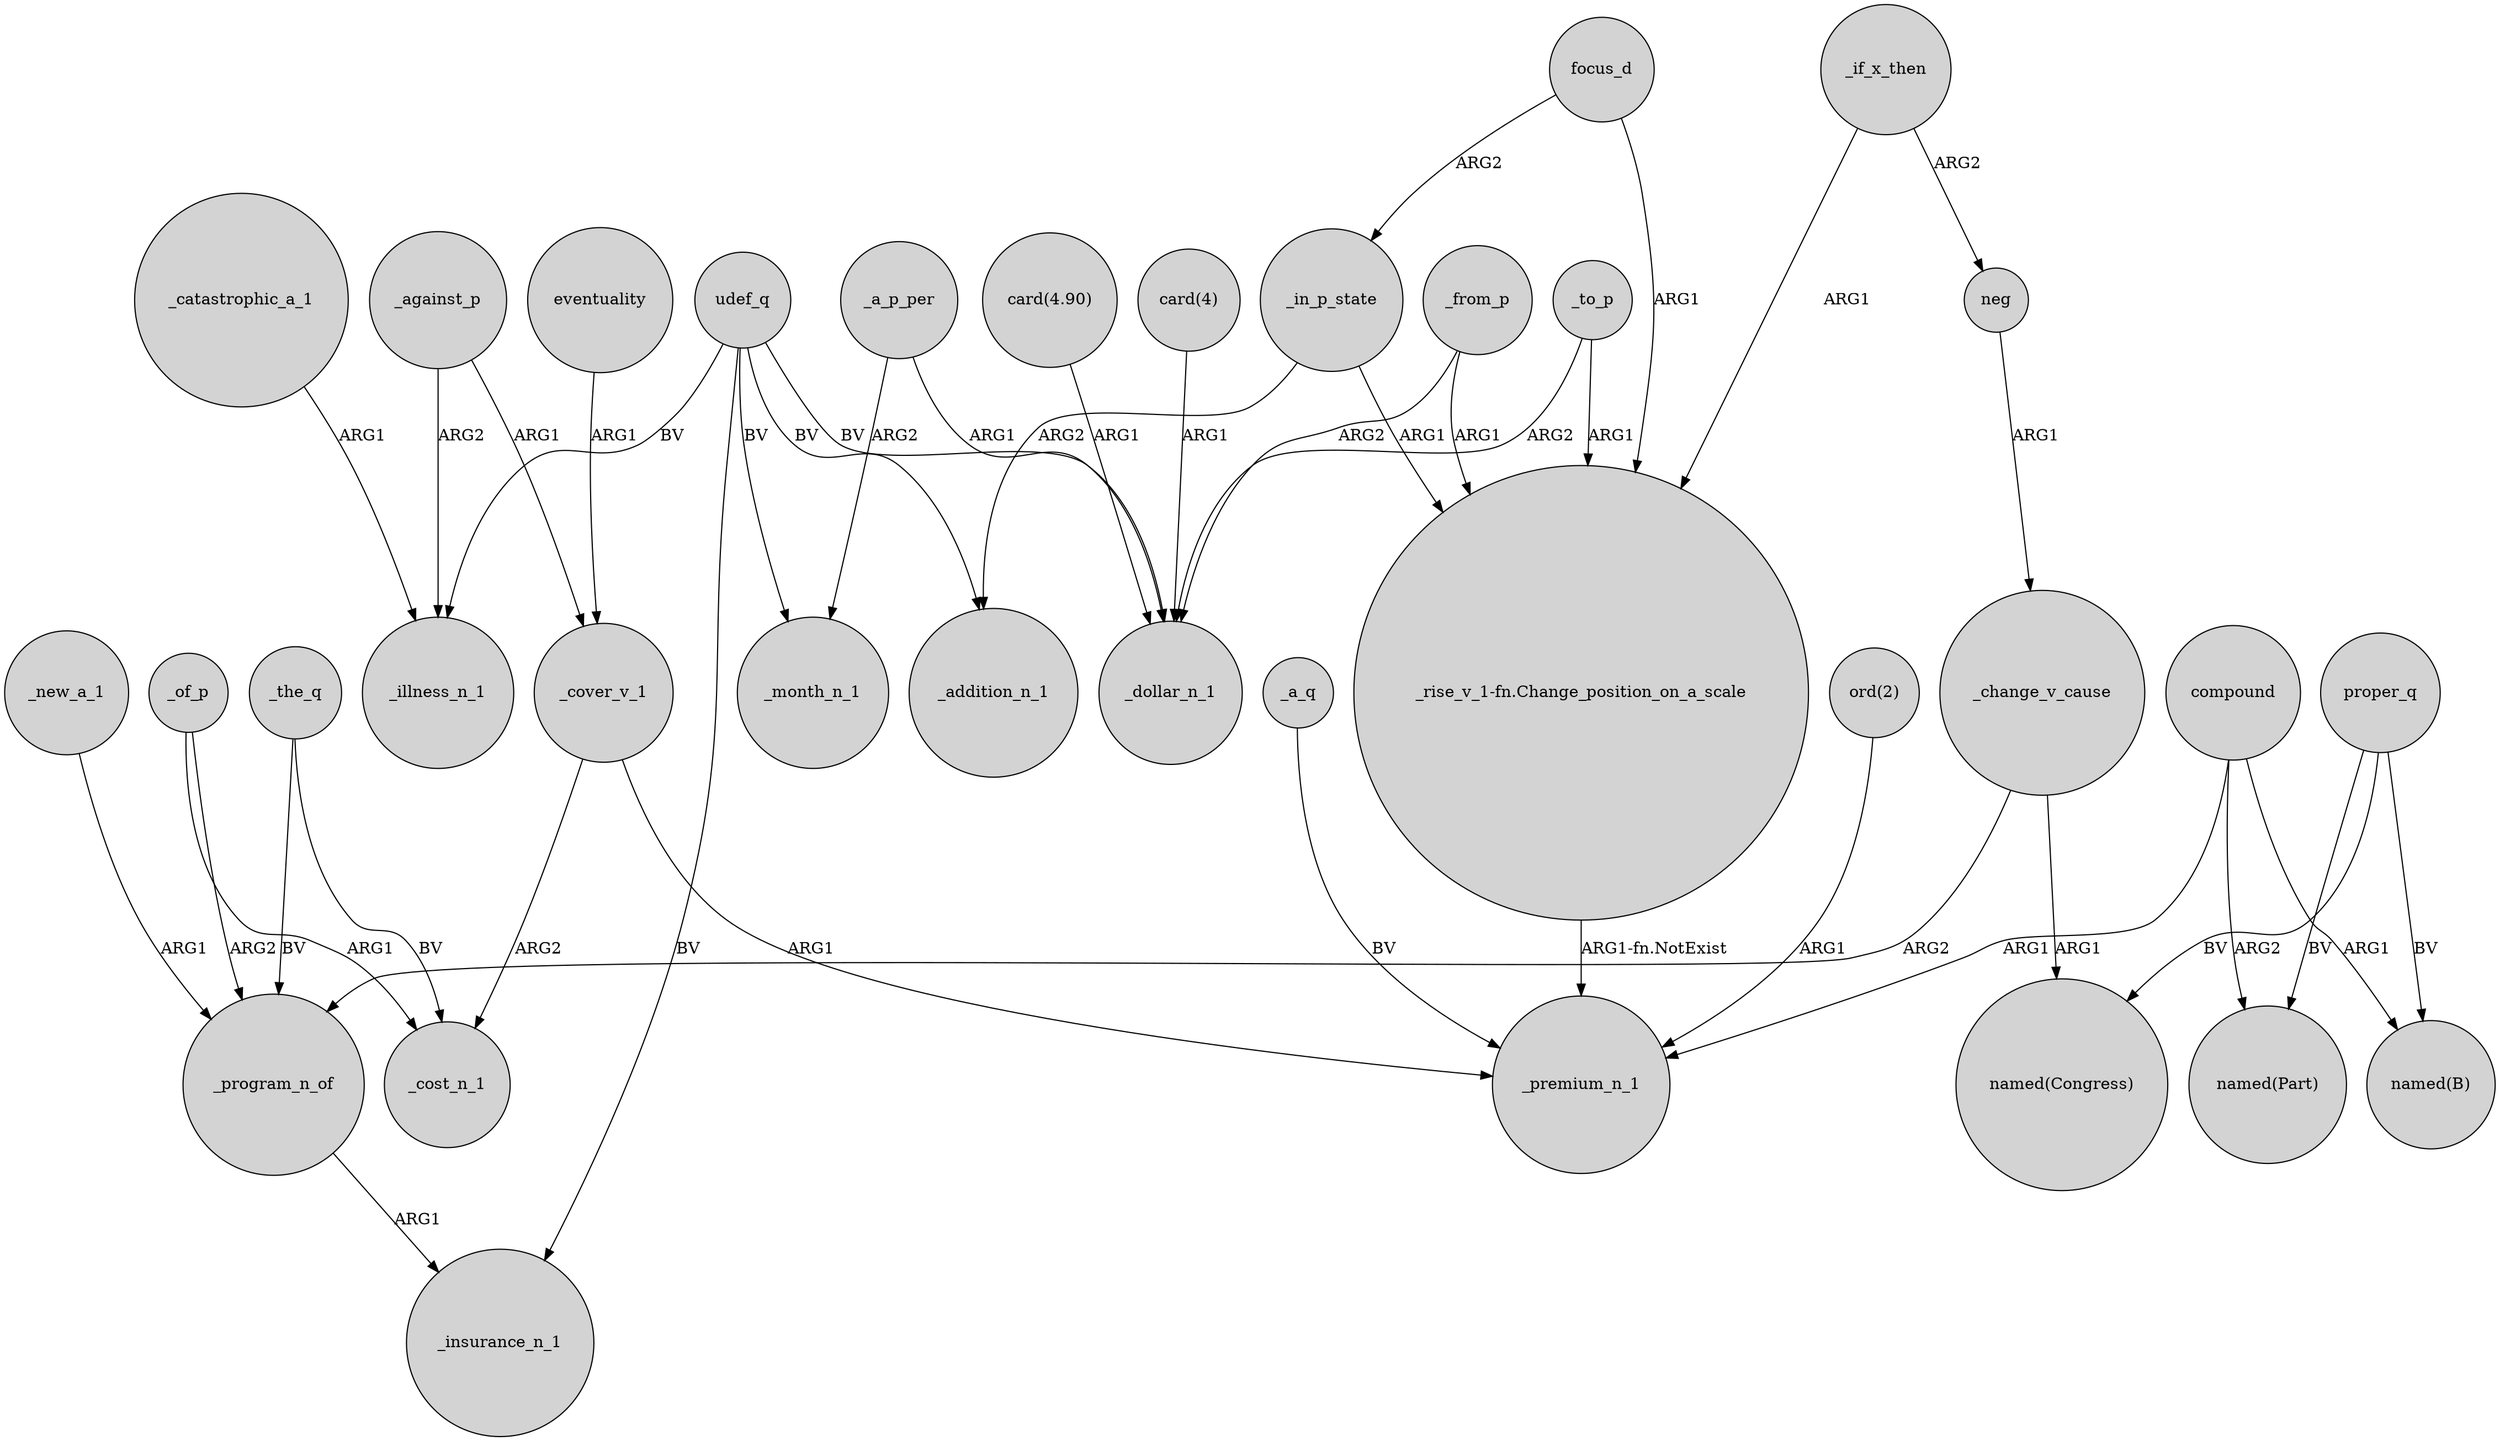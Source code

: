 digraph {
	node [shape=circle style=filled]
	_against_p -> _cover_v_1 [label=ARG1]
	_a_q -> _premium_n_1 [label=BV]
	_to_p -> _dollar_n_1 [label=ARG2]
	_program_n_of -> _insurance_n_1 [label=ARG1]
	"_rise_v_1-fn.Change_position_on_a_scale" -> _premium_n_1 [label="ARG1-fn.NotExist"]
	_a_p_per -> _month_n_1 [label=ARG2]
	_of_p -> _program_n_of [label=ARG2]
	udef_q -> _insurance_n_1 [label=BV]
	_change_v_cause -> _program_n_of [label=ARG2]
	_catastrophic_a_1 -> _illness_n_1 [label=ARG1]
	focus_d -> _in_p_state [label=ARG2]
	neg -> _change_v_cause [label=ARG1]
	proper_q -> "named(B)" [label=BV]
	_if_x_then -> "_rise_v_1-fn.Change_position_on_a_scale" [label=ARG1]
	udef_q -> _month_n_1 [label=BV]
	_cover_v_1 -> _premium_n_1 [label=ARG1]
	eventuality -> _cover_v_1 [label=ARG1]
	"ord(2)" -> _premium_n_1 [label=ARG1]
	proper_q -> "named(Congress)" [label=BV]
	_the_q -> _cost_n_1 [label=BV]
	_if_x_then -> neg [label=ARG2]
	_of_p -> _cost_n_1 [label=ARG1]
	_a_p_per -> _dollar_n_1 [label=ARG1]
	udef_q -> _illness_n_1 [label=BV]
	_against_p -> _illness_n_1 [label=ARG2]
	_the_q -> _program_n_of [label=BV]
	focus_d -> "_rise_v_1-fn.Change_position_on_a_scale" [label=ARG1]
	compound -> _premium_n_1 [label=ARG1]
	_change_v_cause -> "named(Congress)" [label=ARG1]
	_in_p_state -> _addition_n_1 [label=ARG2]
	compound -> "named(Part)" [label=ARG2]
	compound -> "named(B)" [label=ARG1]
	_from_p -> "_rise_v_1-fn.Change_position_on_a_scale" [label=ARG1]
	proper_q -> "named(Part)" [label=BV]
	_in_p_state -> "_rise_v_1-fn.Change_position_on_a_scale" [label=ARG1]
	_new_a_1 -> _program_n_of [label=ARG1]
	"card(4)" -> _dollar_n_1 [label=ARG1]
	_from_p -> _dollar_n_1 [label=ARG2]
	_to_p -> "_rise_v_1-fn.Change_position_on_a_scale" [label=ARG1]
	_cover_v_1 -> _cost_n_1 [label=ARG2]
	udef_q -> _addition_n_1 [label=BV]
	udef_q -> _dollar_n_1 [label=BV]
	"card(4.90)" -> _dollar_n_1 [label=ARG1]
}
